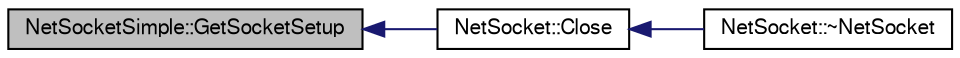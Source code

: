 digraph G
{
  edge [fontname="FreeSans",fontsize="10",labelfontname="FreeSans",labelfontsize="10"];
  node [fontname="FreeSans",fontsize="10",shape=record];
  rankdir=LR;
  Node1 [label="NetSocketSimple::GetSocketSetup",height=0.2,width=0.4,color="black", fillcolor="grey75", style="filled" fontcolor="black"];
  Node1 -> Node2 [dir=back,color="midnightblue",fontsize="10",style="solid",fontname="FreeSans"];
  Node2 [label="NetSocket::Close",height=0.2,width=0.4,color="black", fillcolor="white", style="filled",URL="$class_net_socket.html#a85c6cba30c3a8d780bb24d7af8d0a561"];
  Node2 -> Node3 [dir=back,color="midnightblue",fontsize="10",style="solid",fontname="FreeSans"];
  Node3 [label="NetSocket::~NetSocket",height=0.2,width=0.4,color="black", fillcolor="white", style="filled",URL="$class_net_socket.html#a3ebe4e1d8db6978255f48e1034d638a4"];
}
